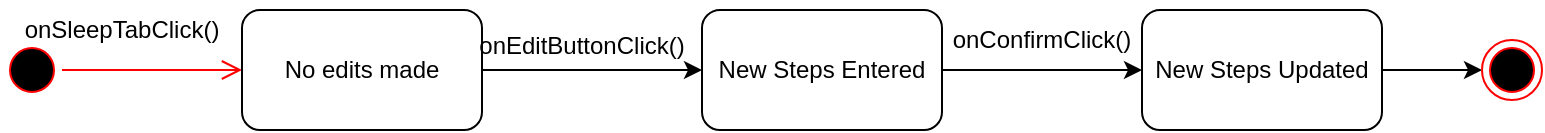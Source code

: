 <mxfile version="16.0.0" type="device"><diagram id="Dja1AkKtATTGVB8QCag2" name="Page-1"><mxGraphModel dx="702" dy="857" grid="1" gridSize="10" guides="1" tooltips="1" connect="1" arrows="1" fold="1" page="1" pageScale="1" pageWidth="850" pageHeight="1100" math="0" shadow="0"><root><mxCell id="0"/><mxCell id="1" parent="0"/><mxCell id="nhdjfDeAAYxykQyXH9UZ-1" value="" style="ellipse;html=1;shape=startState;fillColor=#000000;strokeColor=#ff0000;" vertex="1" parent="1"><mxGeometry y="290" width="30" height="30" as="geometry"/></mxCell><mxCell id="nhdjfDeAAYxykQyXH9UZ-2" value="" style="edgeStyle=orthogonalEdgeStyle;html=1;verticalAlign=bottom;endArrow=open;endSize=8;strokeColor=#ff0000;rounded=0;" edge="1" source="nhdjfDeAAYxykQyXH9UZ-1" parent="1"><mxGeometry relative="1" as="geometry"><mxPoint x="120" y="305" as="targetPoint"/></mxGeometry></mxCell><mxCell id="nhdjfDeAAYxykQyXH9UZ-3" value="onSleepTabClick()" style="text;html=1;strokeColor=none;fillColor=none;align=center;verticalAlign=middle;whiteSpace=wrap;rounded=0;" vertex="1" parent="1"><mxGeometry x="30" y="270" width="60" height="30" as="geometry"/></mxCell><mxCell id="nhdjfDeAAYxykQyXH9UZ-5" style="edgeStyle=orthogonalEdgeStyle;rounded=0;orthogonalLoop=1;jettySize=auto;html=1;" edge="1" parent="1" source="nhdjfDeAAYxykQyXH9UZ-4"><mxGeometry relative="1" as="geometry"><mxPoint x="350" y="305" as="targetPoint"/></mxGeometry></mxCell><mxCell id="nhdjfDeAAYxykQyXH9UZ-4" value="No edits made" style="rounded=1;whiteSpace=wrap;html=1;" vertex="1" parent="1"><mxGeometry x="120" y="275" width="120" height="60" as="geometry"/></mxCell><mxCell id="nhdjfDeAAYxykQyXH9UZ-6" value="onEditButtonClick()" style="text;html=1;strokeColor=none;fillColor=none;align=center;verticalAlign=middle;whiteSpace=wrap;rounded=0;" vertex="1" parent="1"><mxGeometry x="270" y="280" width="40" height="25" as="geometry"/></mxCell><mxCell id="nhdjfDeAAYxykQyXH9UZ-9" style="edgeStyle=orthogonalEdgeStyle;rounded=0;orthogonalLoop=1;jettySize=auto;html=1;entryX=0;entryY=0.5;entryDx=0;entryDy=0;" edge="1" parent="1" source="nhdjfDeAAYxykQyXH9UZ-8" target="nhdjfDeAAYxykQyXH9UZ-11"><mxGeometry relative="1" as="geometry"><mxPoint x="560" y="305" as="targetPoint"/></mxGeometry></mxCell><mxCell id="nhdjfDeAAYxykQyXH9UZ-8" value="New Steps Entered" style="rounded=1;whiteSpace=wrap;html=1;" vertex="1" parent="1"><mxGeometry x="350" y="275" width="120" height="60" as="geometry"/></mxCell><mxCell id="nhdjfDeAAYxykQyXH9UZ-10" value="onConfirmClick()" style="text;html=1;strokeColor=none;fillColor=none;align=center;verticalAlign=middle;whiteSpace=wrap;rounded=0;" vertex="1" parent="1"><mxGeometry x="490" y="275" width="60" height="30" as="geometry"/></mxCell><mxCell id="nhdjfDeAAYxykQyXH9UZ-12" style="edgeStyle=orthogonalEdgeStyle;rounded=0;orthogonalLoop=1;jettySize=auto;html=1;" edge="1" parent="1" source="nhdjfDeAAYxykQyXH9UZ-11"><mxGeometry relative="1" as="geometry"><mxPoint x="740" y="305" as="targetPoint"/></mxGeometry></mxCell><mxCell id="nhdjfDeAAYxykQyXH9UZ-11" value="New Steps Updated" style="rounded=1;whiteSpace=wrap;html=1;" vertex="1" parent="1"><mxGeometry x="570" y="275" width="120" height="60" as="geometry"/></mxCell><mxCell id="nhdjfDeAAYxykQyXH9UZ-13" value="" style="ellipse;html=1;shape=endState;fillColor=#000000;strokeColor=#ff0000;" vertex="1" parent="1"><mxGeometry x="740" y="290" width="30" height="30" as="geometry"/></mxCell></root></mxGraphModel></diagram></mxfile>